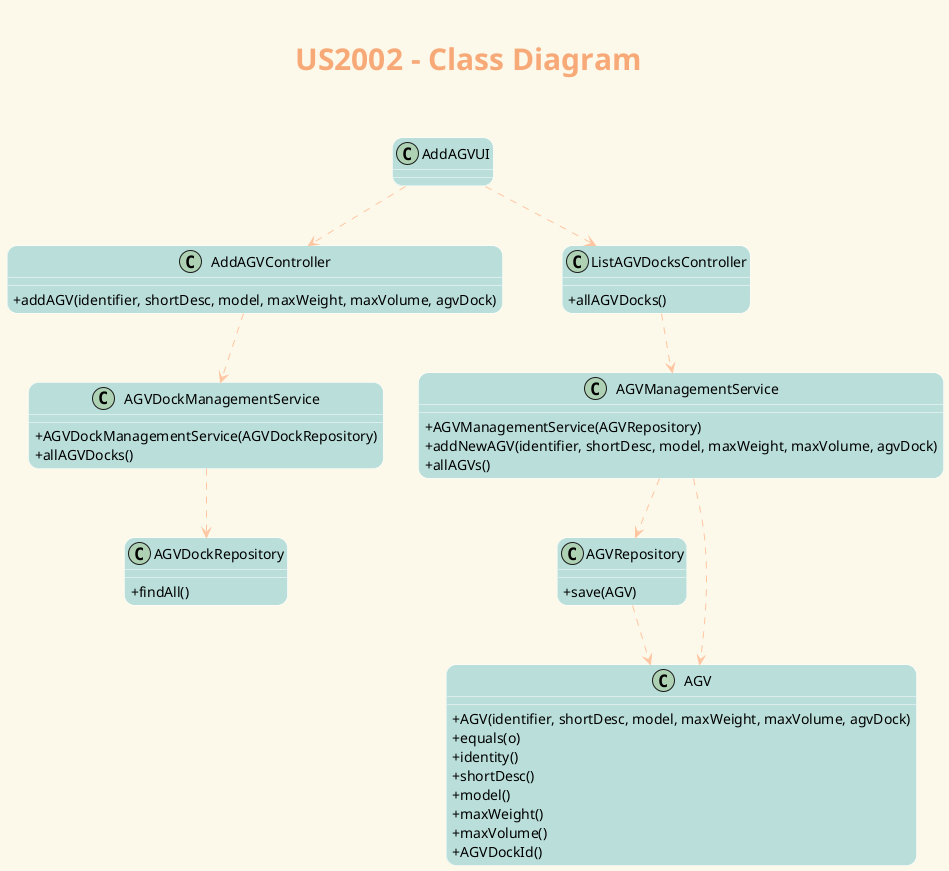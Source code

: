 @startuml
' ======= layout =========
skinparam backgroundColor #fcf9ea
skinparam titleBorderRoundCorner 15
skinparam titleFontSize 30
skinparam classAttributeIconSize 0
skinparam titleFontName Arial Black
skinparam titleFontColor #f8a978
skinparam roundcorner 20
skinparam stereotypeCBackgroundColor ffc5a1
skinparam class {

ArrowColor ffc5a1
BorderColor White
BackgroundColor badfdb
}


' ======= title =========
center header


endheader
title <b>US2002 - Class Diagram\n

' ======= classes =========
class AddAGVController{
+addAGV(identifier, shortDesc, model, maxWeight, maxVolume, agvDock)
}
class AddAGVUI{
}
class AGVManagementService{
+AGVManagementService(AGVRepository)
+addNewAGV(identifier, shortDesc, model, maxWeight, maxVolume, agvDock)
+allAGVs()

}
class ListAGVDocksController {
+allAGVDocks()
}
class AGVDockManagementService{
 +AGVDockManagementService(AGVDockRepository)
 +allAGVDocks()
}
class AGVDockRepository{
+findAll()
}
class AGVRepository{
+save(AGV)
}
class AGV{
+AGV(identifier, shortDesc, model, maxWeight, maxVolume, agvDock)
+equals(o)
+identity()
+shortDesc()
+model()
+maxWeight()
+maxVolume()
+AGVDockId()
}

AddAGVUI ..> AddAGVController
AddAGVUI ..> ListAGVDocksController

ListAGVDocksController ..> AGVManagementService
AddAGVController ..> AGVDockManagementService
AGVManagementService ..> AGVRepository
AGVManagementService ..> AGV
AGVRepository ..> AGV
AGVDockManagementService ..> AGVDockRepository
@enduml